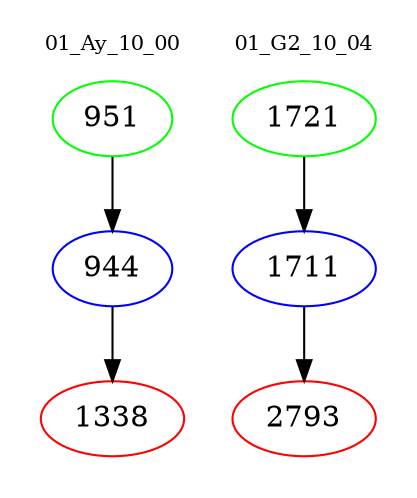 digraph{
subgraph cluster_0 {
color = white
label = "01_Ay_10_00";
fontsize=10;
T0_951 [label="951", color="green"]
T0_951 -> T0_944 [color="black"]
T0_944 [label="944", color="blue"]
T0_944 -> T0_1338 [color="black"]
T0_1338 [label="1338", color="red"]
}
subgraph cluster_1 {
color = white
label = "01_G2_10_04";
fontsize=10;
T1_1721 [label="1721", color="green"]
T1_1721 -> T1_1711 [color="black"]
T1_1711 [label="1711", color="blue"]
T1_1711 -> T1_2793 [color="black"]
T1_2793 [label="2793", color="red"]
}
}
